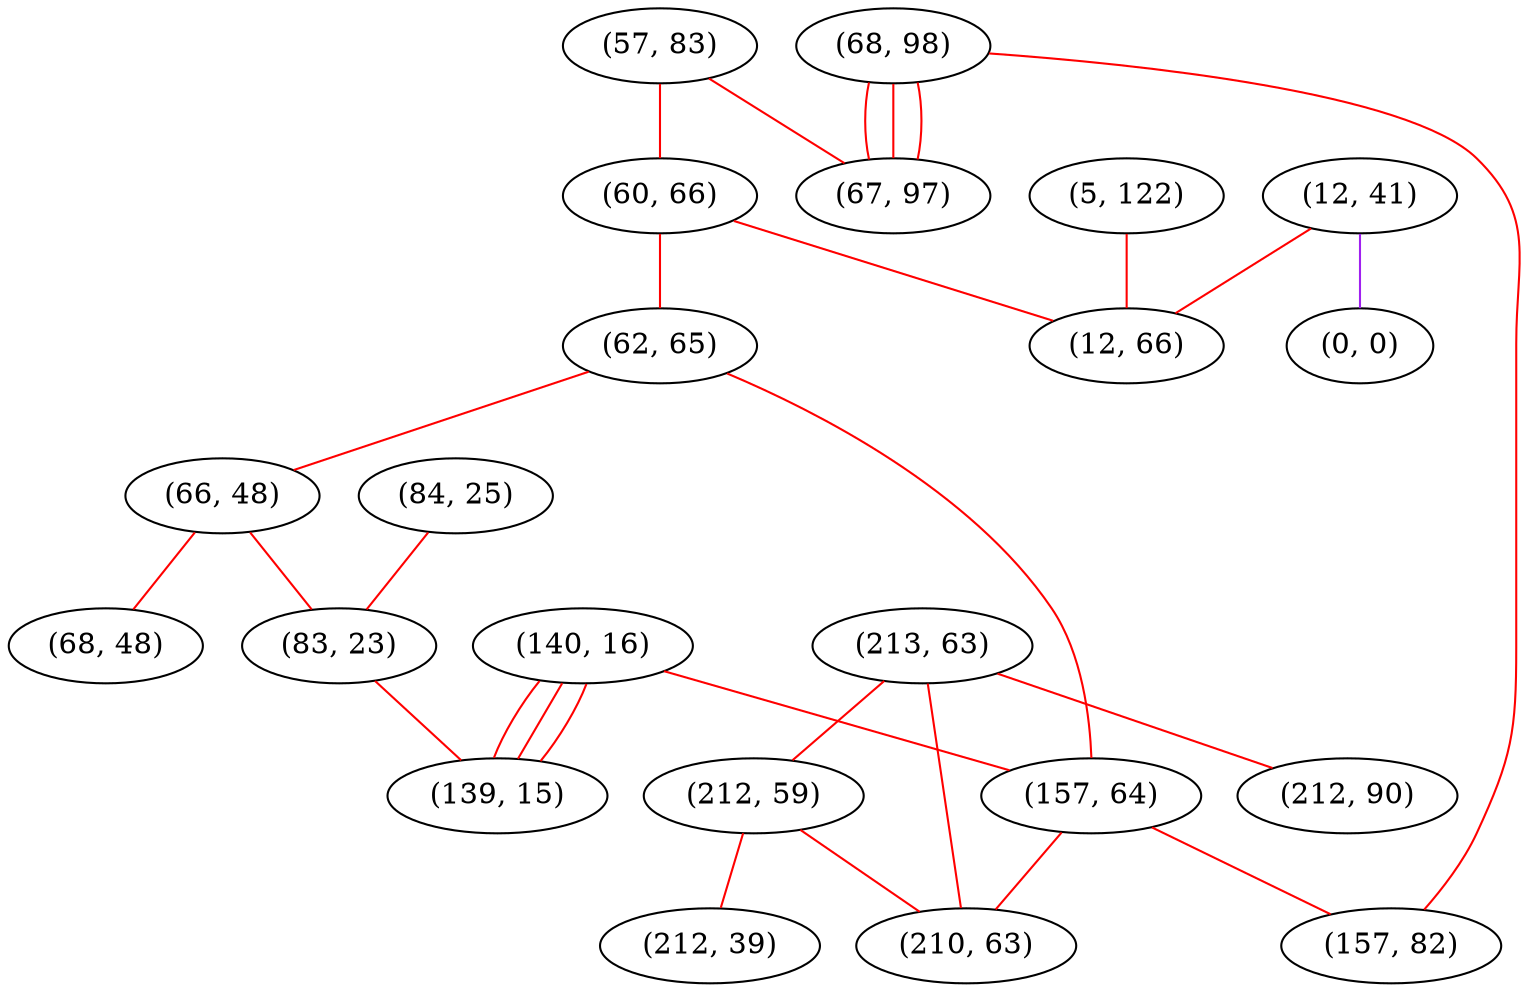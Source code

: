 graph "" {
"(57, 83)";
"(60, 66)";
"(213, 63)";
"(140, 16)";
"(212, 59)";
"(212, 90)";
"(62, 65)";
"(5, 122)";
"(68, 98)";
"(12, 41)";
"(0, 0)";
"(84, 25)";
"(66, 48)";
"(67, 97)";
"(157, 64)";
"(83, 23)";
"(210, 63)";
"(12, 66)";
"(157, 82)";
"(68, 48)";
"(212, 39)";
"(139, 15)";
"(57, 83)" -- "(60, 66)"  [color=red, key=0, weight=1];
"(57, 83)" -- "(67, 97)"  [color=red, key=0, weight=1];
"(60, 66)" -- "(12, 66)"  [color=red, key=0, weight=1];
"(60, 66)" -- "(62, 65)"  [color=red, key=0, weight=1];
"(213, 63)" -- "(210, 63)"  [color=red, key=0, weight=1];
"(213, 63)" -- "(212, 90)"  [color=red, key=0, weight=1];
"(213, 63)" -- "(212, 59)"  [color=red, key=0, weight=1];
"(140, 16)" -- "(139, 15)"  [color=red, key=0, weight=1];
"(140, 16)" -- "(139, 15)"  [color=red, key=1, weight=1];
"(140, 16)" -- "(139, 15)"  [color=red, key=2, weight=1];
"(140, 16)" -- "(157, 64)"  [color=red, key=0, weight=1];
"(212, 59)" -- "(210, 63)"  [color=red, key=0, weight=1];
"(212, 59)" -- "(212, 39)"  [color=red, key=0, weight=1];
"(62, 65)" -- "(157, 64)"  [color=red, key=0, weight=1];
"(62, 65)" -- "(66, 48)"  [color=red, key=0, weight=1];
"(5, 122)" -- "(12, 66)"  [color=red, key=0, weight=1];
"(68, 98)" -- "(67, 97)"  [color=red, key=0, weight=1];
"(68, 98)" -- "(67, 97)"  [color=red, key=1, weight=1];
"(68, 98)" -- "(67, 97)"  [color=red, key=2, weight=1];
"(68, 98)" -- "(157, 82)"  [color=red, key=0, weight=1];
"(12, 41)" -- "(12, 66)"  [color=red, key=0, weight=1];
"(12, 41)" -- "(0, 0)"  [color=purple, key=0, weight=4];
"(84, 25)" -- "(83, 23)"  [color=red, key=0, weight=1];
"(66, 48)" -- "(83, 23)"  [color=red, key=0, weight=1];
"(66, 48)" -- "(68, 48)"  [color=red, key=0, weight=1];
"(157, 64)" -- "(210, 63)"  [color=red, key=0, weight=1];
"(157, 64)" -- "(157, 82)"  [color=red, key=0, weight=1];
"(83, 23)" -- "(139, 15)"  [color=red, key=0, weight=1];
}
